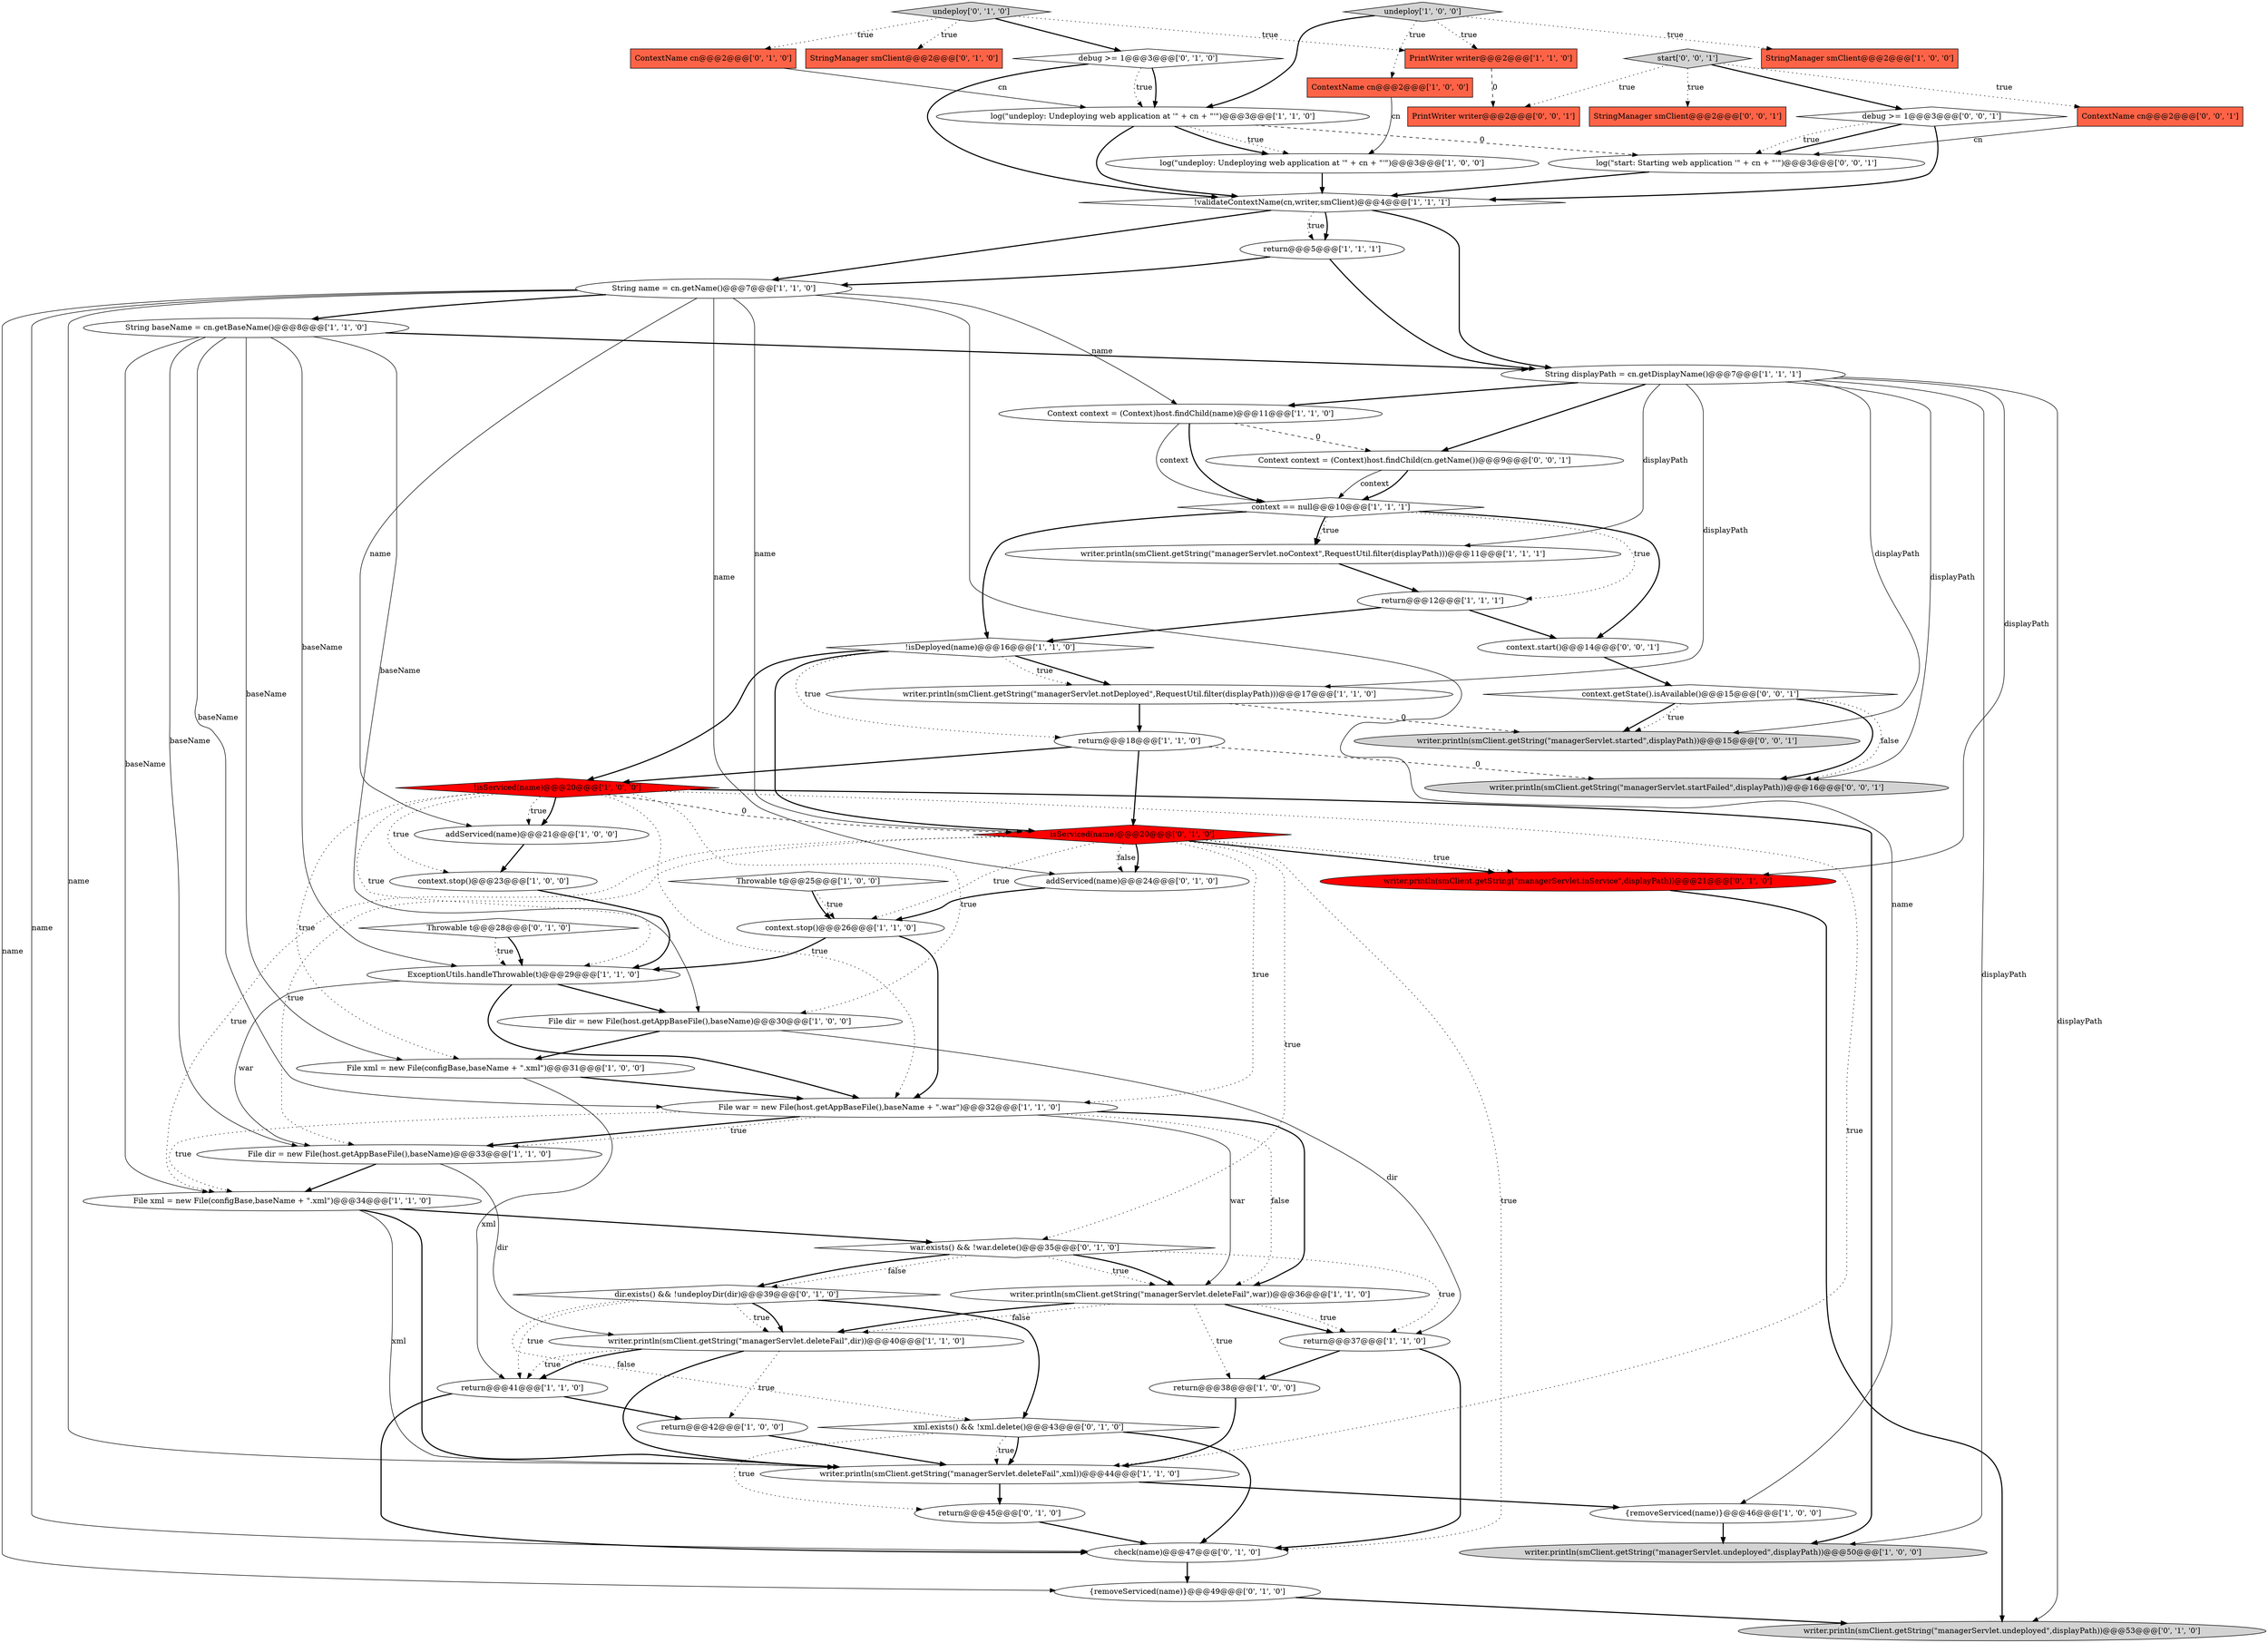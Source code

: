 digraph {
31 [style = filled, label = "File war = new File(host.getAppBaseFile(),baseName + \".war\")@@@32@@@['1', '1', '0']", fillcolor = white, shape = ellipse image = "AAA0AAABBB1BBB"];
40 [style = filled, label = "return@@@45@@@['0', '1', '0']", fillcolor = white, shape = ellipse image = "AAA0AAABBB2BBB"];
57 [style = filled, label = "start['0', '0', '1']", fillcolor = lightgray, shape = diamond image = "AAA0AAABBB3BBB"];
28 [style = filled, label = "!validateContextName(cn,writer,smClient)@@@4@@@['1', '1', '1']", fillcolor = white, shape = diamond image = "AAA0AAABBB1BBB"];
0 [style = filled, label = "return@@@41@@@['1', '1', '0']", fillcolor = white, shape = ellipse image = "AAA0AAABBB1BBB"];
11 [style = filled, label = "return@@@18@@@['1', '1', '0']", fillcolor = white, shape = ellipse image = "AAA0AAABBB1BBB"];
44 [style = filled, label = "dir.exists() && !undeployDir(dir)@@@39@@@['0', '1', '0']", fillcolor = white, shape = diamond image = "AAA0AAABBB2BBB"];
30 [style = filled, label = "return@@@12@@@['1', '1', '1']", fillcolor = white, shape = ellipse image = "AAA0AAABBB1BBB"];
16 [style = filled, label = "File dir = new File(host.getAppBaseFile(),baseName)@@@33@@@['1', '1', '0']", fillcolor = white, shape = ellipse image = "AAA0AAABBB1BBB"];
54 [style = filled, label = "debug >= 1@@@3@@@['0', '0', '1']", fillcolor = white, shape = diamond image = "AAA0AAABBB3BBB"];
8 [style = filled, label = "return@@@37@@@['1', '1', '0']", fillcolor = white, shape = ellipse image = "AAA0AAABBB1BBB"];
45 [style = filled, label = "addServiced(name)@@@24@@@['0', '1', '0']", fillcolor = white, shape = ellipse image = "AAA0AAABBB2BBB"];
61 [style = filled, label = "PrintWriter writer@@@2@@@['0', '0', '1']", fillcolor = tomato, shape = box image = "AAA0AAABBB3BBB"];
2 [style = filled, label = "writer.println(smClient.getString(\"managerServlet.notDeployed\",RequestUtil.filter(displayPath)))@@@17@@@['1', '1', '0']", fillcolor = white, shape = ellipse image = "AAA0AAABBB1BBB"];
23 [style = filled, label = "context.stop()@@@23@@@['1', '0', '0']", fillcolor = white, shape = ellipse image = "AAA0AAABBB1BBB"];
49 [style = filled, label = "debug >= 1@@@3@@@['0', '1', '0']", fillcolor = white, shape = diamond image = "AAA0AAABBB2BBB"];
36 [style = filled, label = "PrintWriter writer@@@2@@@['1', '1', '0']", fillcolor = tomato, shape = box image = "AAA0AAABBB1BBB"];
6 [style = filled, label = "context == null@@@10@@@['1', '1', '1']", fillcolor = white, shape = diamond image = "AAA0AAABBB1BBB"];
7 [style = filled, label = "return@@@42@@@['1', '0', '0']", fillcolor = white, shape = ellipse image = "AAA0AAABBB1BBB"];
50 [style = filled, label = "writer.println(smClient.getString(\"managerServlet.inService\",displayPath))@@@21@@@['0', '1', '0']", fillcolor = red, shape = ellipse image = "AAA1AAABBB2BBB"];
17 [style = filled, label = "writer.println(smClient.getString(\"managerServlet.deleteFail\",war))@@@36@@@['1', '1', '0']", fillcolor = white, shape = ellipse image = "AAA0AAABBB1BBB"];
35 [style = filled, label = "undeploy['1', '0', '0']", fillcolor = lightgray, shape = diamond image = "AAA0AAABBB1BBB"];
46 [style = filled, label = "undeploy['0', '1', '0']", fillcolor = lightgray, shape = diamond image = "AAA0AAABBB2BBB"];
22 [style = filled, label = "!isDeployed(name)@@@16@@@['1', '1', '0']", fillcolor = white, shape = diamond image = "AAA0AAABBB1BBB"];
4 [style = filled, label = "String displayPath = cn.getDisplayName()@@@7@@@['1', '1', '1']", fillcolor = white, shape = ellipse image = "AAA0AAABBB1BBB"];
32 [style = filled, label = "writer.println(smClient.getString(\"managerServlet.noContext\",RequestUtil.filter(displayPath)))@@@11@@@['1', '1', '1']", fillcolor = white, shape = ellipse image = "AAA0AAABBB1BBB"];
25 [style = filled, label = "ContextName cn@@@2@@@['1', '0', '0']", fillcolor = tomato, shape = box image = "AAA0AAABBB1BBB"];
5 [style = filled, label = "Context context = (Context)host.findChild(name)@@@11@@@['1', '1', '0']", fillcolor = white, shape = ellipse image = "AAA0AAABBB1BBB"];
62 [style = filled, label = "context.start()@@@14@@@['0', '0', '1']", fillcolor = white, shape = ellipse image = "AAA0AAABBB3BBB"];
43 [style = filled, label = "StringManager smClient@@@2@@@['0', '1', '0']", fillcolor = tomato, shape = box image = "AAA0AAABBB2BBB"];
56 [style = filled, label = "log(\"start: Starting web application '\" + cn + \"'\")@@@3@@@['0', '0', '1']", fillcolor = white, shape = ellipse image = "AAA0AAABBB3BBB"];
60 [style = filled, label = "writer.println(smClient.getString(\"managerServlet.started\",displayPath))@@@15@@@['0', '0', '1']", fillcolor = lightgray, shape = ellipse image = "AAA0AAABBB3BBB"];
21 [style = filled, label = "addServiced(name)@@@21@@@['1', '0', '0']", fillcolor = white, shape = ellipse image = "AAA0AAABBB1BBB"];
9 [style = filled, label = "File xml = new File(configBase,baseName + \".xml\")@@@31@@@['1', '0', '0']", fillcolor = white, shape = ellipse image = "AAA0AAABBB1BBB"];
18 [style = filled, label = "writer.println(smClient.getString(\"managerServlet.deleteFail\",xml))@@@44@@@['1', '1', '0']", fillcolor = white, shape = ellipse image = "AAA0AAABBB1BBB"];
20 [style = filled, label = "log(\"undeploy: Undeploying web application at '\" + cn + \"'\")@@@3@@@['1', '0', '0']", fillcolor = white, shape = ellipse image = "AAA0AAABBB1BBB"];
29 [style = filled, label = "return@@@38@@@['1', '0', '0']", fillcolor = white, shape = ellipse image = "AAA0AAABBB1BBB"];
52 [style = filled, label = "Throwable t@@@28@@@['0', '1', '0']", fillcolor = white, shape = diamond image = "AAA0AAABBB2BBB"];
53 [style = filled, label = "Context context = (Context)host.findChild(cn.getName())@@@9@@@['0', '0', '1']", fillcolor = white, shape = ellipse image = "AAA0AAABBB3BBB"];
33 [style = filled, label = "Throwable t@@@25@@@['1', '0', '0']", fillcolor = white, shape = diamond image = "AAA0AAABBB1BBB"];
48 [style = filled, label = "writer.println(smClient.getString(\"managerServlet.undeployed\",displayPath))@@@53@@@['0', '1', '0']", fillcolor = lightgray, shape = ellipse image = "AAA0AAABBB2BBB"];
19 [style = filled, label = "{removeServiced(name)}@@@46@@@['1', '0', '0']", fillcolor = white, shape = ellipse image = "AAA0AAABBB1BBB"];
13 [style = filled, label = "writer.println(smClient.getString(\"managerServlet.undeployed\",displayPath))@@@50@@@['1', '0', '0']", fillcolor = lightgray, shape = ellipse image = "AAA0AAABBB1BBB"];
55 [style = filled, label = "context.getState().isAvailable()@@@15@@@['0', '0', '1']", fillcolor = white, shape = diamond image = "AAA0AAABBB3BBB"];
3 [style = filled, label = "StringManager smClient@@@2@@@['1', '0', '0']", fillcolor = tomato, shape = box image = "AAA0AAABBB1BBB"];
39 [style = filled, label = "xml.exists() && !xml.delete()@@@43@@@['0', '1', '0']", fillcolor = white, shape = diamond image = "AAA0AAABBB2BBB"];
26 [style = filled, label = "!isServiced(name)@@@20@@@['1', '0', '0']", fillcolor = red, shape = diamond image = "AAA1AAABBB1BBB"];
10 [style = filled, label = "context.stop()@@@26@@@['1', '1', '0']", fillcolor = white, shape = ellipse image = "AAA0AAABBB1BBB"];
24 [style = filled, label = "File dir = new File(host.getAppBaseFile(),baseName)@@@30@@@['1', '0', '0']", fillcolor = white, shape = ellipse image = "AAA0AAABBB1BBB"];
51 [style = filled, label = "{removeServiced(name)}@@@49@@@['0', '1', '0']", fillcolor = white, shape = ellipse image = "AAA0AAABBB2BBB"];
14 [style = filled, label = "writer.println(smClient.getString(\"managerServlet.deleteFail\",dir))@@@40@@@['1', '1', '0']", fillcolor = white, shape = ellipse image = "AAA0AAABBB1BBB"];
15 [style = filled, label = "String baseName = cn.getBaseName()@@@8@@@['1', '1', '0']", fillcolor = white, shape = ellipse image = "AAA0AAABBB1BBB"];
27 [style = filled, label = "String name = cn.getName()@@@7@@@['1', '1', '0']", fillcolor = white, shape = ellipse image = "AAA0AAABBB1BBB"];
47 [style = filled, label = "war.exists() && !war.delete()@@@35@@@['0', '1', '0']", fillcolor = white, shape = diamond image = "AAA0AAABBB2BBB"];
38 [style = filled, label = "ContextName cn@@@2@@@['0', '1', '0']", fillcolor = tomato, shape = box image = "AAA0AAABBB2BBB"];
1 [style = filled, label = "ExceptionUtils.handleThrowable(t)@@@29@@@['1', '1', '0']", fillcolor = white, shape = ellipse image = "AAA0AAABBB1BBB"];
12 [style = filled, label = "return@@@5@@@['1', '1', '1']", fillcolor = white, shape = ellipse image = "AAA0AAABBB1BBB"];
37 [style = filled, label = "log(\"undeploy: Undeploying web application at '\" + cn + \"'\")@@@3@@@['1', '1', '0']", fillcolor = white, shape = ellipse image = "AAA0AAABBB1BBB"];
41 [style = filled, label = "isServiced(name)@@@20@@@['0', '1', '0']", fillcolor = red, shape = diamond image = "AAA1AAABBB2BBB"];
42 [style = filled, label = "check(name)@@@47@@@['0', '1', '0']", fillcolor = white, shape = ellipse image = "AAA0AAABBB2BBB"];
59 [style = filled, label = "StringManager smClient@@@2@@@['0', '0', '1']", fillcolor = tomato, shape = box image = "AAA0AAABBB3BBB"];
58 [style = filled, label = "ContextName cn@@@2@@@['0', '0', '1']", fillcolor = tomato, shape = box image = "AAA0AAABBB3BBB"];
34 [style = filled, label = "File xml = new File(configBase,baseName + \".xml\")@@@34@@@['1', '1', '0']", fillcolor = white, shape = ellipse image = "AAA0AAABBB1BBB"];
63 [style = filled, label = "writer.println(smClient.getString(\"managerServlet.startFailed\",displayPath))@@@16@@@['0', '0', '1']", fillcolor = lightgray, shape = ellipse image = "AAA0AAABBB3BBB"];
52->1 [style = bold, label=""];
15->9 [style = solid, label="baseName"];
25->20 [style = solid, label="cn"];
54->56 [style = bold, label=""];
37->28 [style = bold, label=""];
14->0 [style = dotted, label="true"];
4->53 [style = bold, label=""];
6->22 [style = bold, label=""];
47->17 [style = dotted, label="true"];
39->18 [style = dotted, label="true"];
34->18 [style = bold, label=""];
27->41 [style = solid, label="name"];
4->13 [style = solid, label="displayPath"];
6->32 [style = dotted, label="true"];
17->14 [style = dotted, label="false"];
62->55 [style = bold, label=""];
31->17 [style = solid, label="war"];
27->15 [style = bold, label=""];
15->34 [style = solid, label="baseName"];
29->18 [style = bold, label=""];
39->18 [style = bold, label=""];
55->63 [style = bold, label=""];
17->8 [style = dotted, label="true"];
51->48 [style = bold, label=""];
4->50 [style = solid, label="displayPath"];
53->6 [style = solid, label="context"];
54->56 [style = dotted, label="true"];
35->37 [style = bold, label=""];
17->14 [style = bold, label=""];
26->24 [style = dotted, label="true"];
14->7 [style = dotted, label="true"];
2->60 [style = dashed, label="0"];
41->10 [style = dotted, label="true"];
31->34 [style = dotted, label="true"];
27->45 [style = solid, label="name"];
41->45 [style = bold, label=""];
41->42 [style = dotted, label="true"];
27->51 [style = solid, label="name"];
1->31 [style = bold, label=""];
6->62 [style = bold, label=""];
27->21 [style = solid, label="name"];
24->8 [style = solid, label="dir"];
45->10 [style = bold, label=""];
1->16 [style = solid, label="war"];
6->32 [style = bold, label=""];
41->45 [style = dotted, label="false"];
55->60 [style = bold, label=""];
57->54 [style = bold, label=""];
47->44 [style = dotted, label="false"];
10->31 [style = bold, label=""];
34->47 [style = bold, label=""];
0->42 [style = bold, label=""];
34->18 [style = solid, label="xml"];
22->41 [style = bold, label=""];
18->19 [style = bold, label=""];
16->34 [style = bold, label=""];
26->23 [style = dotted, label="true"];
15->16 [style = solid, label="baseName"];
26->9 [style = dotted, label="true"];
44->14 [style = dotted, label="true"];
26->13 [style = bold, label=""];
0->7 [style = bold, label=""];
5->6 [style = bold, label=""];
19->13 [style = bold, label=""];
27->18 [style = solid, label="name"];
26->1 [style = dotted, label="true"];
37->20 [style = dotted, label="true"];
47->44 [style = bold, label=""];
26->18 [style = dotted, label="true"];
39->40 [style = dotted, label="true"];
14->18 [style = bold, label=""];
4->2 [style = solid, label="displayPath"];
10->1 [style = bold, label=""];
39->42 [style = bold, label=""];
41->50 [style = bold, label=""];
37->56 [style = dashed, label="0"];
33->10 [style = dotted, label="true"];
35->25 [style = dotted, label="true"];
11->26 [style = bold, label=""];
21->23 [style = bold, label=""];
22->26 [style = bold, label=""];
17->8 [style = bold, label=""];
47->8 [style = dotted, label="true"];
4->63 [style = solid, label="displayPath"];
49->37 [style = bold, label=""];
22->2 [style = bold, label=""];
41->50 [style = dotted, label="true"];
44->39 [style = dotted, label="false"];
9->31 [style = bold, label=""];
4->32 [style = solid, label="displayPath"];
18->40 [style = bold, label=""];
41->16 [style = dotted, label="true"];
49->28 [style = bold, label=""];
28->12 [style = bold, label=""];
50->48 [style = bold, label=""];
44->14 [style = bold, label=""];
32->30 [style = bold, label=""];
42->51 [style = bold, label=""];
15->1 [style = solid, label="baseName"];
44->0 [style = dotted, label="true"];
26->41 [style = dashed, label="0"];
26->21 [style = bold, label=""];
11->41 [style = bold, label=""];
41->34 [style = dotted, label="true"];
26->31 [style = dotted, label="true"];
57->61 [style = dotted, label="true"];
57->58 [style = dotted, label="true"];
9->0 [style = solid, label="xml"];
41->47 [style = dotted, label="true"];
7->18 [style = bold, label=""];
4->60 [style = solid, label="displayPath"];
17->29 [style = dotted, label="true"];
31->17 [style = bold, label=""];
46->38 [style = dotted, label="true"];
55->60 [style = dotted, label="true"];
54->28 [style = bold, label=""];
12->27 [style = bold, label=""];
4->5 [style = bold, label=""];
2->11 [style = bold, label=""];
49->37 [style = dotted, label="true"];
27->5 [style = solid, label="name"];
28->12 [style = dotted, label="true"];
15->31 [style = solid, label="baseName"];
24->9 [style = bold, label=""];
55->63 [style = dotted, label="false"];
6->30 [style = dotted, label="true"];
46->36 [style = dotted, label="true"];
41->31 [style = dotted, label="true"];
30->22 [style = bold, label=""];
31->16 [style = bold, label=""];
35->36 [style = dotted, label="true"];
52->1 [style = dotted, label="true"];
35->3 [style = dotted, label="true"];
46->49 [style = bold, label=""];
15->24 [style = solid, label="baseName"];
20->28 [style = bold, label=""];
27->19 [style = solid, label="name"];
27->42 [style = solid, label="name"];
37->20 [style = bold, label=""];
38->37 [style = solid, label="cn"];
57->59 [style = dotted, label="true"];
22->11 [style = dotted, label="true"];
33->10 [style = bold, label=""];
5->6 [style = solid, label="context"];
31->16 [style = dotted, label="true"];
44->39 [style = bold, label=""];
11->63 [style = dashed, label="0"];
5->53 [style = dashed, label="0"];
22->2 [style = dotted, label="true"];
16->14 [style = solid, label="dir"];
8->42 [style = bold, label=""];
14->0 [style = bold, label=""];
12->4 [style = bold, label=""];
26->21 [style = dotted, label="true"];
1->24 [style = bold, label=""];
4->48 [style = solid, label="displayPath"];
56->28 [style = bold, label=""];
36->61 [style = dashed, label="0"];
53->6 [style = bold, label=""];
15->4 [style = bold, label=""];
23->1 [style = bold, label=""];
58->56 [style = solid, label="cn"];
28->27 [style = bold, label=""];
47->17 [style = bold, label=""];
31->17 [style = dotted, label="false"];
8->29 [style = bold, label=""];
40->42 [style = bold, label=""];
30->62 [style = bold, label=""];
28->4 [style = bold, label=""];
46->43 [style = dotted, label="true"];
}
